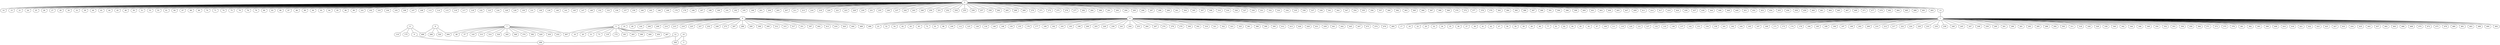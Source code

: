 graph x {
11 -- 110
11 -- 175
8 -- 268
8 -- 320
7 -- 48
7 -- 57
7 -- 143
7 -- 313
7 -- 314
7 -- 324
7 -- 345
7 -- 348
7 -- 374
7 -- 392
7 -- 429
7 -- 430
7 -- 432
5 -- 16
5 -- 20
5 -- 31
5 -- 73
5 -- 135
5 -- 172
5 -- 181
5 -- 263
5 -- 389
5 -- 406
5 -- 450
5 -- 487
6 -- 19
6 -- 49
6 -- 144
6 -- 208
6 -- 209
6 -- 214
6 -- 215
6 -- 219
6 -- 225
6 -- 227
6 -- 232
6 -- 249
6 -- 273
6 -- 287
6 -- 289
6 -- 290
6 -- 306
6 -- 309
6 -- 312
6 -- 315
6 -- 317
6 -- 351
6 -- 397
6 -- 402
6 -- 413
6 -- 416
6 -- 420
6 -- 440
6 -- 489
4 -- 23
4 -- 52
4 -- 54
4 -- 62
4 -- 63
4 -- 65
4 -- 72
4 -- 91
4 -- 98
4 -- 100
4 -- 112
4 -- 125
4 -- 126
4 -- 134
4 -- 146
4 -- 148
4 -- 150
4 -- 155
4 -- 176
4 -- 177
4 -- 180
4 -- 182
4 -- 183
4 -- 193
4 -- 199
4 -- 200
4 -- 203
4 -- 226
4 -- 239
4 -- 241
4 -- 244
4 -- 253
4 -- 264
4 -- 267
4 -- 274
4 -- 278
4 -- 279
4 -- 300
4 -- 302
4 -- 319
4 -- 321
4 -- 322
4 -- 323
4 -- 325
4 -- 361
4 -- 380
4 -- 390
4 -- 395
4 -- 412
4 -- 415
4 -- 426
4 -- 428
4 -- 431
4 -- 439
4 -- 441
4 -- 442
4 -- 445
4 -- 447
4 -- 473
4 -- 474
4 -- 476
1 -- 17
1 -- 18
1 -- 22
1 -- 29
1 -- 32
1 -- 34
1 -- 35
1 -- 36
1 -- 37
1 -- 38
1 -- 41
1 -- 42
1 -- 47
1 -- 56
1 -- 58
1 -- 59
1 -- 60
1 -- 66
1 -- 77
1 -- 81
1 -- 82
1 -- 84
1 -- 85
1 -- 92
1 -- 97
1 -- 109
1 -- 111
1 -- 119
1 -- 120
1 -- 121
1 -- 127
1 -- 132
1 -- 133
1 -- 136
1 -- 137
1 -- 142
1 -- 151
1 -- 154
1 -- 158
1 -- 161
1 -- 162
1 -- 164
1 -- 165
1 -- 167
1 -- 168
1 -- 171
1 -- 173
1 -- 174
1 -- 178
1 -- 184
1 -- 185
1 -- 189
1 -- 194
1 -- 197
1 -- 198
1 -- 202
1 -- 206
1 -- 210
1 -- 212
1 -- 217
1 -- 222
1 -- 224
1 -- 229
1 -- 233
1 -- 234
1 -- 238
1 -- 240
1 -- 245
1 -- 247
1 -- 248
1 -- 259
1 -- 260
1 -- 261
1 -- 280
1 -- 281
1 -- 283
1 -- 285
1 -- 288
1 -- 292
1 -- 303
1 -- 311
1 -- 318
1 -- 328
1 -- 329
1 -- 338
1 -- 340
1 -- 342
1 -- 344
1 -- 346
1 -- 349
1 -- 350
1 -- 352
1 -- 353
1 -- 358
1 -- 359
1 -- 364
1 -- 371
1 -- 373
1 -- 375
1 -- 376
1 -- 381
1 -- 382
1 -- 393
1 -- 399
1 -- 408
1 -- 410
1 -- 418
1 -- 421
1 -- 422
1 -- 423
1 -- 425
1 -- 427
1 -- 433
1 -- 434
1 -- 435
1 -- 443
1 -- 457
1 -- 462
1 -- 463
1 -- 466
1 -- 468
1 -- 470
1 -- 472
1 -- 475
1 -- 478
1 -- 480
1 -- 481
1 -- 483
1 -- 488
1 -- 490
1 -- 492
2 -- 14
2 -- 15
2 -- 21
2 -- 24
2 -- 25
2 -- 26
2 -- 27
2 -- 28
2 -- 30
2 -- 33
2 -- 39
2 -- 40
2 -- 43
2 -- 44
2 -- 45
2 -- 46
2 -- 50
2 -- 51
2 -- 53
2 -- 55
2 -- 61
2 -- 64
2 -- 67
2 -- 68
2 -- 69
2 -- 70
2 -- 71
2 -- 74
2 -- 75
2 -- 76
2 -- 78
2 -- 79
2 -- 80
2 -- 83
2 -- 86
2 -- 87
2 -- 88
2 -- 89
2 -- 90
2 -- 93
2 -- 94
2 -- 95
2 -- 96
2 -- 99
2 -- 101
2 -- 102
2 -- 103
2 -- 104
2 -- 105
2 -- 106
2 -- 107
2 -- 108
2 -- 113
2 -- 114
2 -- 115
2 -- 116
2 -- 117
2 -- 118
2 -- 122
2 -- 123
2 -- 124
2 -- 128
2 -- 129
2 -- 130
2 -- 131
2 -- 138
2 -- 139
2 -- 140
2 -- 141
2 -- 145
2 -- 147
2 -- 149
2 -- 152
2 -- 153
2 -- 156
2 -- 157
2 -- 159
2 -- 160
2 -- 163
2 -- 166
2 -- 169
2 -- 170
2 -- 179
2 -- 186
2 -- 187
2 -- 188
2 -- 190
2 -- 191
2 -- 192
2 -- 195
2 -- 196
2 -- 201
2 -- 204
2 -- 205
2 -- 207
2 -- 211
2 -- 213
2 -- 216
2 -- 218
2 -- 220
2 -- 221
2 -- 223
2 -- 228
2 -- 230
2 -- 231
2 -- 235
2 -- 236
2 -- 237
2 -- 242
2 -- 243
2 -- 246
2 -- 250
2 -- 251
2 -- 252
2 -- 254
2 -- 255
2 -- 256
2 -- 257
2 -- 258
2 -- 262
2 -- 265
2 -- 266
2 -- 269
2 -- 270
2 -- 271
2 -- 272
2 -- 275
2 -- 276
2 -- 277
2 -- 282
2 -- 284
2 -- 286
2 -- 291
2 -- 293
2 -- 294
2 -- 295
2 -- 296
2 -- 297
2 -- 298
2 -- 299
2 -- 301
2 -- 304
2 -- 305
2 -- 307
2 -- 308
2 -- 310
2 -- 316
2 -- 326
2 -- 327
2 -- 330
2 -- 331
2 -- 332
2 -- 333
2 -- 334
2 -- 335
2 -- 336
2 -- 337
2 -- 339
2 -- 341
2 -- 343
2 -- 347
2 -- 354
2 -- 355
2 -- 356
2 -- 357
2 -- 360
2 -- 362
2 -- 363
2 -- 365
2 -- 366
2 -- 367
2 -- 368
2 -- 369
2 -- 370
2 -- 372
2 -- 377
2 -- 378
2 -- 379
2 -- 383
2 -- 384
2 -- 385
2 -- 386
2 -- 387
2 -- 388
2 -- 391
2 -- 394
2 -- 396
2 -- 398
2 -- 400
2 -- 401
2 -- 403
2 -- 404
2 -- 405
2 -- 407
2 -- 409
2 -- 411
2 -- 414
2 -- 417
2 -- 419
2 -- 424
2 -- 436
2 -- 437
2 -- 438
2 -- 444
2 -- 446
2 -- 448
2 -- 449
2 -- 451
2 -- 452
2 -- 453
2 -- 454
2 -- 455
2 -- 456
2 -- 458
2 -- 459
2 -- 460
2 -- 461
2 -- 464
2 -- 465
2 -- 467
2 -- 469
2 -- 471
2 -- 477
2 -- 479
2 -- 482
2 -- 484
2 -- 485
2 -- 486
2 -- 491
2 -- 493
2 -- 13
13 -- 1
1 -- 495
4 -- 495
4 -- 496
6 -- 496
6 -- 5
5 -- 497
7 -- 497
7 -- 494
8 -- 494
8 -- 499
11 -- 499
11 -- 9
9 -- 498
12 -- 498
12 -- 500
10 -- 500
10 -- 3
}